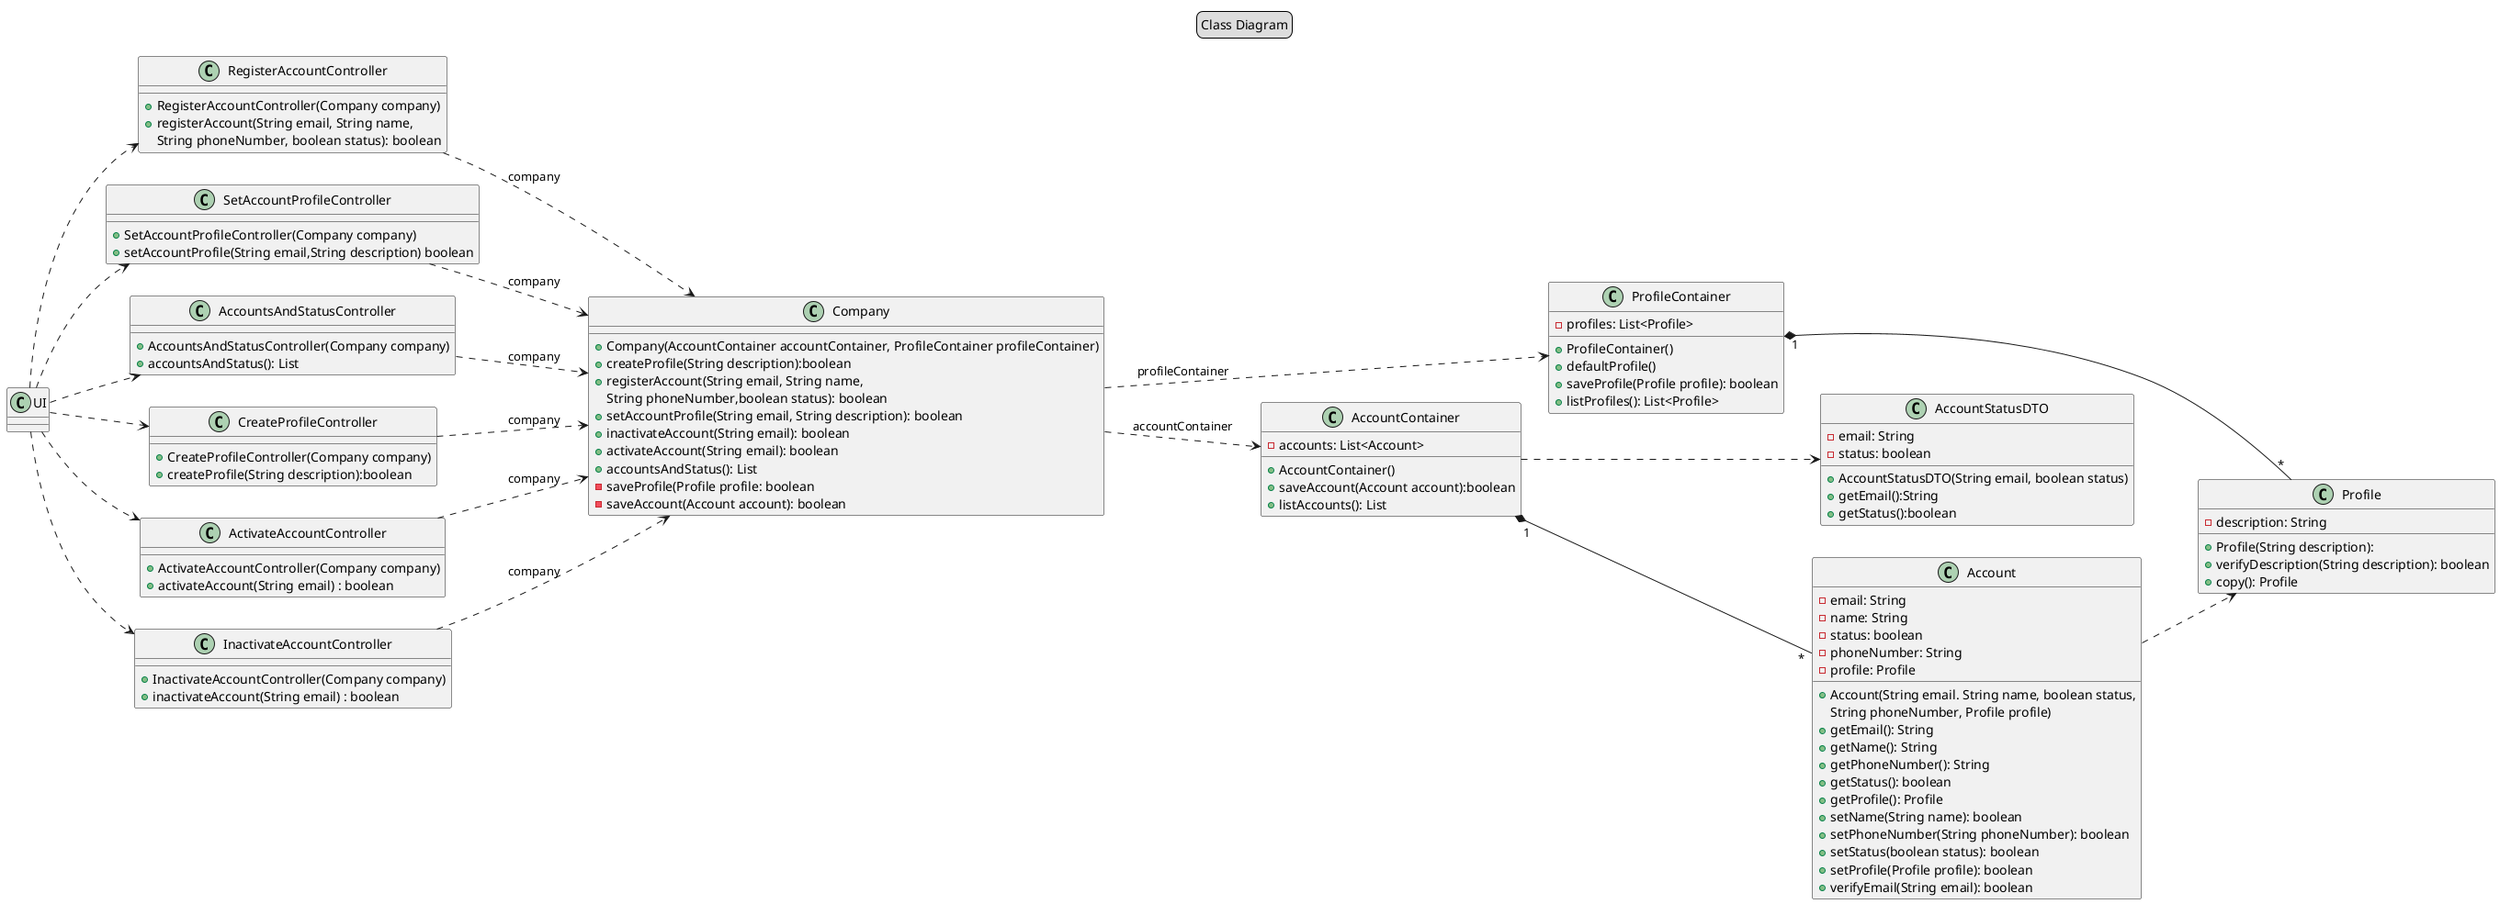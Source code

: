 @startuml
'https://plantuml.com/class-diagram
legend top
Class Diagram
end legend
left to right direction
'..> dependente
'-- associado
UI..>RegisterAccountController
UI..>SetAccountProfileController
UI..>AccountsAndStatusController
UI..>CreateProfileController
UI..>ActivateAccountController
UI..>InactivateAccountController
InactivateAccountController..>Company:company
RegisterAccountController..>Company:company
AccountsAndStatusController..>Company:company
CreateProfileController..>Company:company
SetAccountProfileController..>Company: company
ActivateAccountController..>Company: company

Company ..> ProfileContainer:profileContainer
AccountContainer..>AccountStatusDTO
Company..>AccountContainer: accountContainer
AccountContainer"1"*--"*" Account
Account ..> Profile
ProfileContainer "1"*--"*" Profile

class RegisterAccountController{
+RegisterAccountController(Company company)
+registerAccount(String email, String name,
String phoneNumber, boolean status): boolean
}

class SetAccountProfileController {
+SetAccountProfileController(Company company)
+setAccountProfile(String email,String description) boolean
}

class AccountsAndStatusController {
+AccountsAndStatusController(Company company)
+accountsAndStatus(): List
}

class AccountStatusDTO {
-email: String
-status: boolean
+AccountStatusDTO(String email, boolean status)
+getEmail():String
+getStatus():boolean
}

class InactivateAccountController {
+InactivateAccountController(Company company)
+inactivateAccount(String email) : boolean
}

class ActivateAccountController {
+ActivateAccountController(Company company)
+activateAccount(String email) : boolean
}

class CreateProfileController {
+CreateProfileController(Company company)
+createProfile(String description):boolean
}

class AccountContainer {
-accounts: List<Account>
+AccountContainer()
+saveAccount(Account account):boolean
+listAccounts(): List
}

class Company {
+Company(AccountContainer accountContainer, ProfileContainer profileContainer)
+createProfile(String description):boolean
+registerAccount(String email, String name,
 String phoneNumber,boolean status): boolean
+setAccountProfile(String email, String description): boolean
+inactivateAccount(String email): boolean
+activateAccount(String email): boolean
+accountsAndStatus(): List
-saveProfile(Profile profile: boolean
-saveAccount(Account account): boolean
}

class ProfileContainer {
-profiles: List<Profile>
+ProfileContainer()
+defaultProfile()
+saveProfile(Profile profile): boolean
+listProfiles(): List<Profile>
}

class Account {
-email: String
-name: String
-status: boolean
-phoneNumber: String
-profile: Profile
+Account(String email. String name, boolean status,
String phoneNumber, Profile profile)
+getEmail(): String
+getName(): String
+getPhoneNumber(): String
+getStatus(): boolean
+getProfile(): Profile
+setName(String name): boolean
+setPhoneNumber(String phoneNumber): boolean
+setStatus(boolean status): boolean
+setProfile(Profile profile): boolean
+verifyEmail(String email): boolean
}

class Profile {
-description: String
+Profile(String description):
+verifyDescription(String description): boolean
+copy(): Profile
}

@enduml
